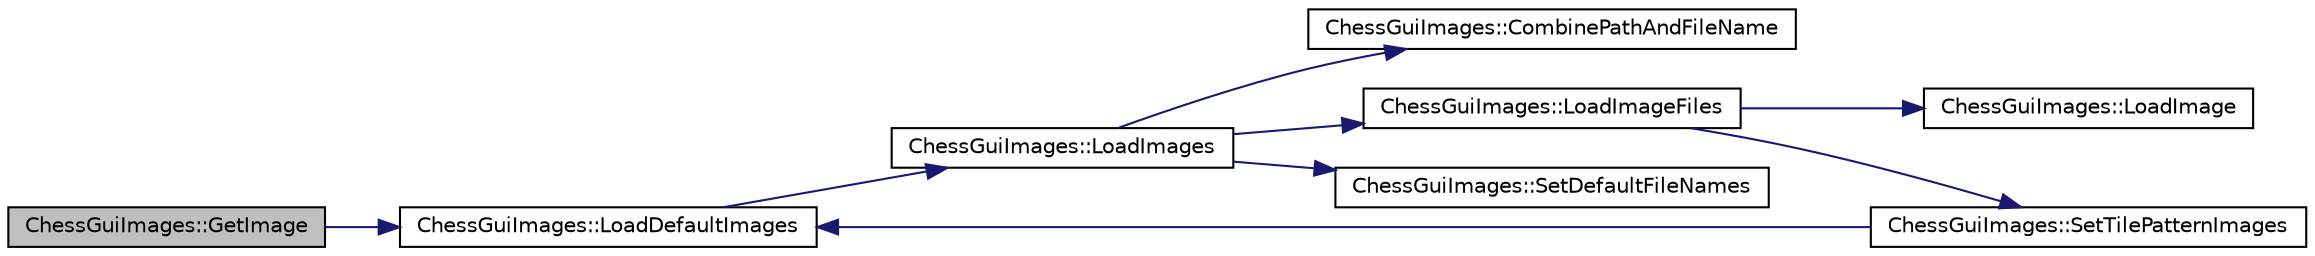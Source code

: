 digraph G
{
  bgcolor="transparent";
  edge [fontname="Helvetica",fontsize="10",labelfontname="Helvetica",labelfontsize="10"];
  node [fontname="Helvetica",fontsize="10",shape=record];
  rankdir=LR;
  Node1 [label="ChessGuiImages::GetImage",height=0.2,width=0.4,color="black", fillcolor="grey75", style="filled" fontcolor="black"];
  Node1 -> Node2 [color="midnightblue",fontsize="10",style="solid",fontname="Helvetica"];
  Node2 [label="ChessGuiImages::LoadDefaultImages",height=0.2,width=0.4,color="black",URL="$d3/d0c/classChessGuiImages.html#a57e91bb4124d6669d1aedeedd067f6af",tooltip="Loads images using the default names (SetDefaultFileNames) and a default path set at compile time..."];
  Node2 -> Node3 [color="midnightblue",fontsize="10",style="solid",fontname="Helvetica"];
  Node3 [label="ChessGuiImages::LoadImages",height=0.2,width=0.4,color="black",URL="$d3/d0c/classChessGuiImages.html#acfa291be8779b457d12e80a6a29686d6",tooltip="looks in directory defined by path for images following default naming (SetDefaultFileNames)"];
  Node3 -> Node4 [color="midnightblue",fontsize="10",style="solid",fontname="Helvetica"];
  Node4 [label="ChessGuiImages::CombinePathAndFileName",height=0.2,width=0.4,color="black",URL="$d3/d0c/classChessGuiImages.html#a7783367b689ddd77abf432a9fab97ff4",tooltip="Prepends path to the contents of imagePaths Does not modify any element of imagePaths that is empty (..."];
  Node3 -> Node5 [color="midnightblue",fontsize="10",style="solid",fontname="Helvetica"];
  Node5 [label="ChessGuiImages::LoadImageFiles",height=0.2,width=0.4,color="black",URL="$d3/d0c/classChessGuiImages.html#a1c2ada8d071aa420285949d1463bff80",tooltip="Attempts to load the values of imagePaths as Gdk::Pixbufs into images, matching indexes."];
  Node5 -> Node6 [color="midnightblue",fontsize="10",style="solid",fontname="Helvetica"];
  Node6 [label="ChessGuiImages::LoadImage",height=0.2,width=0.4,color="black",URL="$d3/d0c/classChessGuiImages.html#aedc5de514ad917457fdcdc6369e4b349",tooltip="Loads individual image with file located at path."];
  Node5 -> Node7 [color="midnightblue",fontsize="10",style="solid",fontname="Helvetica"];
  Node7 [label="ChessGuiImages::SetTilePatternImages",height=0.2,width=0.4,color="black",URL="$d3/d0c/classChessGuiImages.html#ad53cbd771cda6c7adb979bf128ade1e4",tooltip="Checks to see if a tile image was provided, if not, sets the tile to use BLACK_SQUARE or WHITE_SQUARE..."];
  Node7 -> Node2 [color="midnightblue",fontsize="10",style="solid",fontname="Helvetica"];
  Node3 -> Node8 [color="midnightblue",fontsize="10",style="solid",fontname="Helvetica"];
  Node8 [label="ChessGuiImages::SetDefaultFileNames",height=0.2,width=0.4,color="black",URL="$d3/d0c/classChessGuiImages.html#a90ff5eac1aa6937514ba37ad2655220d",tooltip="loads default filenames into imagePaths"];
}
